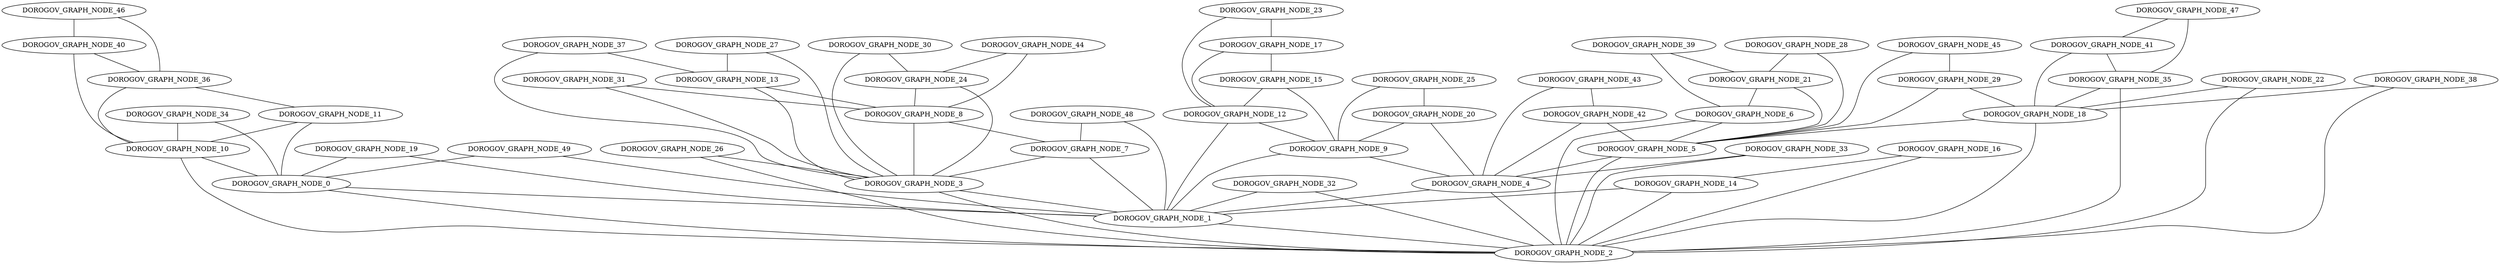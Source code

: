 graph DOROGOV_GRAPH_SMALL{
DOROGOV_GRAPH_NODE_0 -- DOROGOV_GRAPH_NODE_1 [weight=6];
DOROGOV_GRAPH_NODE_1 -- DOROGOV_GRAPH_NODE_2 [weight=3];
DOROGOV_GRAPH_NODE_2 -- DOROGOV_GRAPH_NODE_0 [weight=9];
DOROGOV_GRAPH_NODE_3 -- DOROGOV_GRAPH_NODE_1 [weight=19];
DOROGOV_GRAPH_NODE_3 -- DOROGOV_GRAPH_NODE_2 [weight=19];
DOROGOV_GRAPH_NODE_4 -- DOROGOV_GRAPH_NODE_1 [weight=12];
DOROGOV_GRAPH_NODE_4 -- DOROGOV_GRAPH_NODE_2 [weight=1];
DOROGOV_GRAPH_NODE_5 -- DOROGOV_GRAPH_NODE_4 [weight=15];
DOROGOV_GRAPH_NODE_5 -- DOROGOV_GRAPH_NODE_2 [weight=14];
DOROGOV_GRAPH_NODE_6 -- DOROGOV_GRAPH_NODE_5 [weight=10];
DOROGOV_GRAPH_NODE_6 -- DOROGOV_GRAPH_NODE_2 [weight=16];
DOROGOV_GRAPH_NODE_7 -- DOROGOV_GRAPH_NODE_3 [weight=17];
DOROGOV_GRAPH_NODE_7 -- DOROGOV_GRAPH_NODE_1 [weight=18];
DOROGOV_GRAPH_NODE_8 -- DOROGOV_GRAPH_NODE_7 [weight=8];
DOROGOV_GRAPH_NODE_8 -- DOROGOV_GRAPH_NODE_3 [weight=4];
DOROGOV_GRAPH_NODE_9 -- DOROGOV_GRAPH_NODE_4 [weight=5];
DOROGOV_GRAPH_NODE_9 -- DOROGOV_GRAPH_NODE_1 [weight=3];
DOROGOV_GRAPH_NODE_10 -- DOROGOV_GRAPH_NODE_2 [weight=8];
DOROGOV_GRAPH_NODE_10 -- DOROGOV_GRAPH_NODE_0 [weight=18];
DOROGOV_GRAPH_NODE_11 -- DOROGOV_GRAPH_NODE_10 [weight=12];
DOROGOV_GRAPH_NODE_11 -- DOROGOV_GRAPH_NODE_0 [weight=18];
DOROGOV_GRAPH_NODE_12 -- DOROGOV_GRAPH_NODE_9 [weight=5];
DOROGOV_GRAPH_NODE_12 -- DOROGOV_GRAPH_NODE_1 [weight=5];
DOROGOV_GRAPH_NODE_13 -- DOROGOV_GRAPH_NODE_8 [weight=17];
DOROGOV_GRAPH_NODE_13 -- DOROGOV_GRAPH_NODE_3 [weight=13];
DOROGOV_GRAPH_NODE_14 -- DOROGOV_GRAPH_NODE_1 [weight=15];
DOROGOV_GRAPH_NODE_14 -- DOROGOV_GRAPH_NODE_2 [weight=5];
DOROGOV_GRAPH_NODE_15 -- DOROGOV_GRAPH_NODE_12 [weight=14];
DOROGOV_GRAPH_NODE_15 -- DOROGOV_GRAPH_NODE_9 [weight=15];
DOROGOV_GRAPH_NODE_16 -- DOROGOV_GRAPH_NODE_14 [weight=10];
DOROGOV_GRAPH_NODE_16 -- DOROGOV_GRAPH_NODE_2 [weight=10];
DOROGOV_GRAPH_NODE_17 -- DOROGOV_GRAPH_NODE_15 [weight=9];
DOROGOV_GRAPH_NODE_17 -- DOROGOV_GRAPH_NODE_12 [weight=4];
DOROGOV_GRAPH_NODE_18 -- DOROGOV_GRAPH_NODE_5 [weight=9];
DOROGOV_GRAPH_NODE_18 -- DOROGOV_GRAPH_NODE_2 [weight=8];
DOROGOV_GRAPH_NODE_19 -- DOROGOV_GRAPH_NODE_0 [weight=10];
DOROGOV_GRAPH_NODE_19 -- DOROGOV_GRAPH_NODE_1 [weight=1];
DOROGOV_GRAPH_NODE_20 -- DOROGOV_GRAPH_NODE_9 [weight=19];
DOROGOV_GRAPH_NODE_20 -- DOROGOV_GRAPH_NODE_4 [weight=17];
DOROGOV_GRAPH_NODE_21 -- DOROGOV_GRAPH_NODE_6 [weight=1];
DOROGOV_GRAPH_NODE_21 -- DOROGOV_GRAPH_NODE_5 [weight=17];
DOROGOV_GRAPH_NODE_22 -- DOROGOV_GRAPH_NODE_18 [weight=14];
DOROGOV_GRAPH_NODE_22 -- DOROGOV_GRAPH_NODE_2 [weight=13];
DOROGOV_GRAPH_NODE_23 -- DOROGOV_GRAPH_NODE_17 [weight=7];
DOROGOV_GRAPH_NODE_23 -- DOROGOV_GRAPH_NODE_12 [weight=1];
DOROGOV_GRAPH_NODE_24 -- DOROGOV_GRAPH_NODE_8 [weight=18];
DOROGOV_GRAPH_NODE_24 -- DOROGOV_GRAPH_NODE_3 [weight=7];
DOROGOV_GRAPH_NODE_25 -- DOROGOV_GRAPH_NODE_20 [weight=4];
DOROGOV_GRAPH_NODE_25 -- DOROGOV_GRAPH_NODE_9 [weight=7];
DOROGOV_GRAPH_NODE_26 -- DOROGOV_GRAPH_NODE_3 [weight=14];
DOROGOV_GRAPH_NODE_26 -- DOROGOV_GRAPH_NODE_2 [weight=13];
DOROGOV_GRAPH_NODE_27 -- DOROGOV_GRAPH_NODE_13 [weight=9];
DOROGOV_GRAPH_NODE_27 -- DOROGOV_GRAPH_NODE_3 [weight=9];
DOROGOV_GRAPH_NODE_28 -- DOROGOV_GRAPH_NODE_21 [weight=7];
DOROGOV_GRAPH_NODE_28 -- DOROGOV_GRAPH_NODE_5 [weight=9];
DOROGOV_GRAPH_NODE_29 -- DOROGOV_GRAPH_NODE_18 [weight=5];
DOROGOV_GRAPH_NODE_29 -- DOROGOV_GRAPH_NODE_5 [weight=4];
DOROGOV_GRAPH_NODE_30 -- DOROGOV_GRAPH_NODE_24 [weight=6];
DOROGOV_GRAPH_NODE_30 -- DOROGOV_GRAPH_NODE_3 [weight=6];
DOROGOV_GRAPH_NODE_31 -- DOROGOV_GRAPH_NODE_8 [weight=2];
DOROGOV_GRAPH_NODE_31 -- DOROGOV_GRAPH_NODE_3 [weight=17];
DOROGOV_GRAPH_NODE_32 -- DOROGOV_GRAPH_NODE_1 [weight=18];
DOROGOV_GRAPH_NODE_32 -- DOROGOV_GRAPH_NODE_2 [weight=14];
DOROGOV_GRAPH_NODE_33 -- DOROGOV_GRAPH_NODE_4 [weight=6];
DOROGOV_GRAPH_NODE_33 -- DOROGOV_GRAPH_NODE_2 [weight=3];
DOROGOV_GRAPH_NODE_34 -- DOROGOV_GRAPH_NODE_10 [weight=6];
DOROGOV_GRAPH_NODE_34 -- DOROGOV_GRAPH_NODE_0 [weight=4];
DOROGOV_GRAPH_NODE_35 -- DOROGOV_GRAPH_NODE_18 [weight=7];
DOROGOV_GRAPH_NODE_35 -- DOROGOV_GRAPH_NODE_2 [weight=17];
DOROGOV_GRAPH_NODE_36 -- DOROGOV_GRAPH_NODE_11 [weight=18];
DOROGOV_GRAPH_NODE_36 -- DOROGOV_GRAPH_NODE_10 [weight=11];
DOROGOV_GRAPH_NODE_37 -- DOROGOV_GRAPH_NODE_13 [weight=7];
DOROGOV_GRAPH_NODE_37 -- DOROGOV_GRAPH_NODE_3 [weight=2];
DOROGOV_GRAPH_NODE_38 -- DOROGOV_GRAPH_NODE_18 [weight=7];
DOROGOV_GRAPH_NODE_38 -- DOROGOV_GRAPH_NODE_2 [weight=11];
DOROGOV_GRAPH_NODE_39 -- DOROGOV_GRAPH_NODE_21 [weight=8];
DOROGOV_GRAPH_NODE_39 -- DOROGOV_GRAPH_NODE_6 [weight=15];
DOROGOV_GRAPH_NODE_40 -- DOROGOV_GRAPH_NODE_36 [weight=8];
DOROGOV_GRAPH_NODE_40 -- DOROGOV_GRAPH_NODE_10 [weight=13];
DOROGOV_GRAPH_NODE_41 -- DOROGOV_GRAPH_NODE_35 [weight=5];
DOROGOV_GRAPH_NODE_41 -- DOROGOV_GRAPH_NODE_18 [weight=10];
DOROGOV_GRAPH_NODE_42 -- DOROGOV_GRAPH_NODE_5 [weight=13];
DOROGOV_GRAPH_NODE_42 -- DOROGOV_GRAPH_NODE_4 [weight=18];
DOROGOV_GRAPH_NODE_43 -- DOROGOV_GRAPH_NODE_42 [weight=17];
DOROGOV_GRAPH_NODE_43 -- DOROGOV_GRAPH_NODE_4 [weight=3];
DOROGOV_GRAPH_NODE_44 -- DOROGOV_GRAPH_NODE_24 [weight=3];
DOROGOV_GRAPH_NODE_44 -- DOROGOV_GRAPH_NODE_8 [weight=11];
DOROGOV_GRAPH_NODE_45 -- DOROGOV_GRAPH_NODE_29 [weight=14];
DOROGOV_GRAPH_NODE_45 -- DOROGOV_GRAPH_NODE_5 [weight=7];
DOROGOV_GRAPH_NODE_46 -- DOROGOV_GRAPH_NODE_40 [weight=11];
DOROGOV_GRAPH_NODE_46 -- DOROGOV_GRAPH_NODE_36 [weight=9];
DOROGOV_GRAPH_NODE_47 -- DOROGOV_GRAPH_NODE_41 [weight=6];
DOROGOV_GRAPH_NODE_47 -- DOROGOV_GRAPH_NODE_35 [weight=16];
DOROGOV_GRAPH_NODE_48 -- DOROGOV_GRAPH_NODE_7 [weight=19];
DOROGOV_GRAPH_NODE_48 -- DOROGOV_GRAPH_NODE_1 [weight=19];
DOROGOV_GRAPH_NODE_49 -- DOROGOV_GRAPH_NODE_0 [weight=3];
DOROGOV_GRAPH_NODE_49 -- DOROGOV_GRAPH_NODE_1 [weight=4];
}

